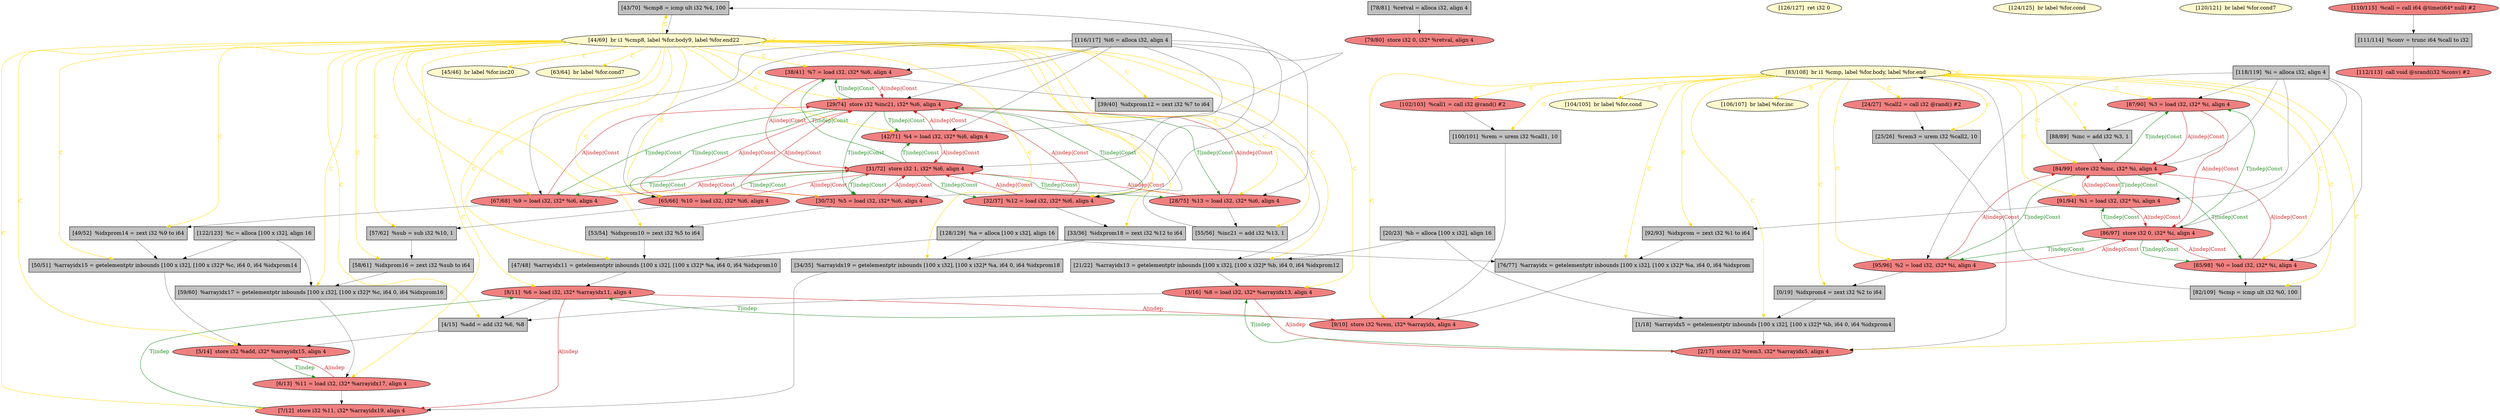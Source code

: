 
digraph G {


node128 [fillcolor=grey,label="[43/70]  %cmp8 = icmp ult i32 %4, 100",shape=rectangle,style=filled ]
node125 [fillcolor=lightcoral,label="[79/80]  store i32 0, i32* %retval, align 4",shape=ellipse,style=filled ]
node124 [fillcolor=lemonchiffon,label="[63/64]  br label %for.cond7",shape=ellipse,style=filled ]
node121 [fillcolor=lemonchiffon,label="[106/107]  br label %for.inc",shape=ellipse,style=filled ]
node119 [fillcolor=lightcoral,label="[87/90]  %3 = load i32, i32* %i, align 4",shape=ellipse,style=filled ]
node118 [fillcolor=lemonchiffon,label="[83/108]  br i1 %cmp, label %for.body, label %for.end",shape=ellipse,style=filled ]
node120 [fillcolor=lightcoral,label="[38/41]  %7 = load i32, i32* %i6, align 4",shape=ellipse,style=filled ]
node117 [fillcolor=lightcoral,label="[85/98]  %0 = load i32, i32* %i, align 4",shape=ellipse,style=filled ]
node115 [fillcolor=lemonchiffon,label="[44/69]  br i1 %cmp8, label %for.body9, label %for.end22",shape=ellipse,style=filled ]
node113 [fillcolor=grey,label="[55/56]  %inc21 = add i32 %13, 1",shape=rectangle,style=filled ]
node112 [fillcolor=grey,label="[59/60]  %arrayidx17 = getelementptr inbounds [100 x i32], [100 x i32]* %c, i64 0, i64 %idxprom16",shape=rectangle,style=filled ]
node110 [fillcolor=grey,label="[50/51]  %arrayidx15 = getelementptr inbounds [100 x i32], [100 x i32]* %c, i64 0, i64 %idxprom14",shape=rectangle,style=filled ]
node108 [fillcolor=lightcoral,label="[6/13]  %11 = load i32, i32* %arrayidx17, align 4",shape=ellipse,style=filled ]
node106 [fillcolor=grey,label="[21/22]  %arrayidx13 = getelementptr inbounds [100 x i32], [100 x i32]* %b, i64 0, i64 %idxprom12",shape=rectangle,style=filled ]
node105 [fillcolor=lemonchiffon,label="[126/127]  ret i32 0",shape=ellipse,style=filled ]
node104 [fillcolor=lemonchiffon,label="[124/125]  br label %for.cond",shape=ellipse,style=filled ]
node103 [fillcolor=grey,label="[33/36]  %idxprom18 = zext i32 %12 to i64",shape=rectangle,style=filled ]
node101 [fillcolor=lightcoral,label="[29/74]  store i32 %inc21, i32* %i6, align 4",shape=ellipse,style=filled ]
node79 [fillcolor=grey,label="[118/119]  %i = alloca i32, align 4",shape=rectangle,style=filled ]
node80 [fillcolor=lemonchiffon,label="[120/121]  br label %for.cond7",shape=ellipse,style=filled ]
node78 [fillcolor=lightcoral,label="[95/96]  %2 = load i32, i32* %i, align 4",shape=ellipse,style=filled ]
node109 [fillcolor=lightcoral,label="[65/66]  %10 = load i32, i32* %i6, align 4",shape=ellipse,style=filled ]
node74 [fillcolor=grey,label="[82/109]  %cmp = icmp ult i32 %0, 100",shape=rectangle,style=filled ]
node129 [fillcolor=grey,label="[58/61]  %idxprom16 = zext i32 %sub to i64",shape=rectangle,style=filled ]
node72 [fillcolor=grey,label="[76/77]  %arrayidx = getelementptr inbounds [100 x i32], [100 x i32]* %a, i64 0, i64 %idxprom",shape=rectangle,style=filled ]
node123 [fillcolor=lightcoral,label="[31/72]  store i32 1, i32* %i6, align 4",shape=ellipse,style=filled ]
node75 [fillcolor=grey,label="[92/93]  %idxprom = zext i32 %1 to i64",shape=rectangle,style=filled ]
node86 [fillcolor=lightcoral,label="[112/113]  call void @srand(i32 %conv) #2",shape=ellipse,style=filled ]
node90 [fillcolor=lightcoral,label="[32/37]  %12 = load i32, i32* %i6, align 4",shape=ellipse,style=filled ]
node71 [fillcolor=lightcoral,label="[9/10]  store i32 %rem, i32* %arrayidx, align 4",shape=ellipse,style=filled ]
node126 [fillcolor=grey,label="[88/89]  %inc = add i32 %3, 1",shape=rectangle,style=filled ]
node92 [fillcolor=grey,label="[100/101]  %rem = urem i32 %call1, 10",shape=rectangle,style=filled ]
node73 [fillcolor=grey,label="[78/81]  %retval = alloca i32, align 4",shape=rectangle,style=filled ]
node68 [fillcolor=lightcoral,label="[3/16]  %8 = load i32, i32* %arrayidx13, align 4",shape=ellipse,style=filled ]
node66 [fillcolor=grey,label="[20/23]  %b = alloca [100 x i32], align 16",shape=rectangle,style=filled ]
node76 [fillcolor=lightcoral,label="[110/115]  %call = call i64 @time(i64* null) #2",shape=ellipse,style=filled ]
node102 [fillcolor=grey,label="[49/52]  %idxprom14 = zext i32 %9 to i64",shape=rectangle,style=filled ]
node70 [fillcolor=lightcoral,label="[28/75]  %13 = load i32, i32* %i6, align 4",shape=ellipse,style=filled ]
node82 [fillcolor=grey,label="[53/54]  %idxprom10 = zext i32 %5 to i64",shape=rectangle,style=filled ]
node94 [fillcolor=lightcoral,label="[86/97]  store i32 0, i32* %i, align 4",shape=ellipse,style=filled ]
node116 [fillcolor=grey,label="[111/114]  %conv = trunc i64 %call to i32",shape=rectangle,style=filled ]
node69 [fillcolor=lightcoral,label="[24/27]  %call2 = call i32 @rand() #2",shape=ellipse,style=filled ]
node81 [fillcolor=lightcoral,label="[91/94]  %1 = load i32, i32* %i, align 4",shape=ellipse,style=filled ]
node84 [fillcolor=grey,label="[57/62]  %sub = sub i32 %10, 1",shape=rectangle,style=filled ]
node83 [fillcolor=grey,label="[1/18]  %arrayidx5 = getelementptr inbounds [100 x i32], [100 x i32]* %b, i64 0, i64 %idxprom4",shape=rectangle,style=filled ]
node85 [fillcolor=lemonchiffon,label="[104/105]  br label %for.cond",shape=ellipse,style=filled ]
node87 [fillcolor=lightcoral,label="[102/103]  %call1 = call i32 @rand() #2",shape=ellipse,style=filled ]
node114 [fillcolor=lightcoral,label="[30/73]  %5 = load i32, i32* %i6, align 4",shape=ellipse,style=filled ]
node93 [fillcolor=lightcoral,label="[8/11]  %6 = load i32, i32* %arrayidx11, align 4",shape=ellipse,style=filled ]
node88 [fillcolor=grey,label="[122/123]  %c = alloca [100 x i32], align 16",shape=rectangle,style=filled ]
node122 [fillcolor=grey,label="[39/40]  %idxprom12 = zext i32 %7 to i64",shape=rectangle,style=filled ]
node89 [fillcolor=lightcoral,label="[67/68]  %9 = load i32, i32* %i6, align 4",shape=ellipse,style=filled ]
node111 [fillcolor=grey,label="[34/35]  %arrayidx19 = getelementptr inbounds [100 x i32], [100 x i32]* %a, i64 0, i64 %idxprom18",shape=rectangle,style=filled ]
node99 [fillcolor=lightcoral,label="[7/12]  store i32 %11, i32* %arrayidx19, align 4",shape=ellipse,style=filled ]
node65 [fillcolor=grey,label="[0/19]  %idxprom4 = zext i32 %2 to i64",shape=rectangle,style=filled ]
node95 [fillcolor=grey,label="[25/26]  %rem3 = urem i32 %call2, 10",shape=rectangle,style=filled ]
node77 [fillcolor=grey,label="[116/117]  %i6 = alloca i32, align 4",shape=rectangle,style=filled ]
node98 [fillcolor=grey,label="[4/15]  %add = add i32 %6, %8",shape=rectangle,style=filled ]
node127 [fillcolor=grey,label="[128/129]  %a = alloca [100 x i32], align 16",shape=rectangle,style=filled ]
node67 [fillcolor=lightcoral,label="[2/17]  store i32 %rem3, i32* %arrayidx5, align 4",shape=ellipse,style=filled ]
node96 [fillcolor=lightcoral,label="[84/99]  store i32 %inc, i32* %i, align 4",shape=ellipse,style=filled ]
node100 [fillcolor=lightcoral,label="[5/14]  store i32 %add, i32* %arrayidx15, align 4",shape=ellipse,style=filled ]
node107 [fillcolor=lemonchiffon,label="[45/46]  br label %for.inc20",shape=ellipse,style=filled ]
node91 [fillcolor=lightcoral,label="[42/71]  %4 = load i32, i32* %i6, align 4",shape=ellipse,style=filled ]
node97 [fillcolor=grey,label="[47/48]  %arrayidx11 = getelementptr inbounds [100 x i32], [100 x i32]* %a, i64 0, i64 %idxprom10",shape=rectangle,style=filled ]

node94->node81 [style=solid,color=forestgreen,label="T|indep|Const",penwidth=1.0,fontcolor=forestgreen ]
node119->node96 [style=solid,color=firebrick3,label="A|indep|Const",penwidth=1.0,fontcolor=firebrick3 ]
node96->node119 [style=solid,color=forestgreen,label="T|indep|Const",penwidth=1.0,fontcolor=forestgreen ]
node71->node93 [style=solid,color=forestgreen,label="T|indep",penwidth=1.0,fontcolor=forestgreen ]
node70->node123 [style=solid,color=firebrick3,label="A|indep|Const",penwidth=1.0,fontcolor=firebrick3 ]
node123->node120 [style=solid,color=forestgreen,label="T|indep|Const",penwidth=1.0,fontcolor=forestgreen ]
node101->node109 [style=solid,color=forestgreen,label="T|indep|Const",penwidth=1.0,fontcolor=forestgreen ]
node74->node118 [style=solid,color=black,label="",penwidth=0.5,fontcolor=black ]
node115->node122 [style=solid,color=gold,label="C",penwidth=1.0,fontcolor=gold ]
node95->node67 [style=solid,color=black,label="",penwidth=0.5,fontcolor=black ]
node115->node100 [style=solid,color=gold,label="C",penwidth=1.0,fontcolor=gold ]
node103->node111 [style=solid,color=black,label="",penwidth=0.5,fontcolor=black ]
node66->node83 [style=solid,color=black,label="",penwidth=0.5,fontcolor=black ]
node77->node114 [style=solid,color=black,label="",penwidth=0.5,fontcolor=black ]
node118->node72 [style=solid,color=gold,label="C",penwidth=1.0,fontcolor=gold ]
node70->node113 [style=solid,color=black,label="",penwidth=0.5,fontcolor=black ]
node126->node96 [style=solid,color=black,label="",penwidth=0.5,fontcolor=black ]
node123->node89 [style=solid,color=forestgreen,label="T|indep|Const",penwidth=1.0,fontcolor=forestgreen ]
node89->node123 [style=solid,color=firebrick3,label="A|indep|Const",penwidth=1.0,fontcolor=firebrick3 ]
node115->node111 [style=solid,color=gold,label="C",penwidth=1.0,fontcolor=gold ]
node87->node92 [style=solid,color=black,label="",penwidth=0.5,fontcolor=black ]
node127->node97 [style=solid,color=black,label="",penwidth=0.5,fontcolor=black ]
node93->node98 [style=solid,color=black,label="",penwidth=0.5,fontcolor=black ]
node77->node91 [style=solid,color=black,label="",penwidth=0.5,fontcolor=black ]
node120->node123 [style=solid,color=firebrick3,label="A|indep|Const",penwidth=1.0,fontcolor=firebrick3 ]
node77->node109 [style=solid,color=black,label="",penwidth=0.5,fontcolor=black ]
node66->node106 [style=solid,color=black,label="",penwidth=0.5,fontcolor=black ]
node118->node126 [style=solid,color=gold,label="C",penwidth=1.0,fontcolor=gold ]
node120->node122 [style=solid,color=black,label="",penwidth=0.5,fontcolor=black ]
node97->node93 [style=solid,color=black,label="",penwidth=0.5,fontcolor=black ]
node111->node99 [style=solid,color=black,label="",penwidth=0.5,fontcolor=black ]
node119->node126 [style=solid,color=black,label="",penwidth=0.5,fontcolor=black ]
node108->node99 [style=solid,color=black,label="",penwidth=0.5,fontcolor=black ]
node118->node87 [style=solid,color=gold,label="C",penwidth=1.0,fontcolor=gold ]
node128->node115 [style=solid,color=black,label="",penwidth=0.5,fontcolor=black ]
node115->node128 [style=solid,color=gold,label="C",penwidth=1.0,fontcolor=gold ]
node114->node82 [style=solid,color=black,label="",penwidth=0.5,fontcolor=black ]
node122->node106 [style=solid,color=black,label="",penwidth=0.5,fontcolor=black ]
node68->node67 [style=solid,color=firebrick3,label="A|indep",penwidth=1.0,fontcolor=firebrick3 ]
node120->node101 [style=solid,color=firebrick3,label="A|indep|Const",penwidth=1.0,fontcolor=firebrick3 ]
node115->node93 [style=solid,color=gold,label="C",penwidth=1.0,fontcolor=gold ]
node81->node96 [style=solid,color=firebrick3,label="A|indep|Const",penwidth=1.0,fontcolor=firebrick3 ]
node96->node81 [style=solid,color=forestgreen,label="T|indep|Const",penwidth=1.0,fontcolor=forestgreen ]
node82->node97 [style=solid,color=black,label="",penwidth=0.5,fontcolor=black ]
node98->node100 [style=solid,color=black,label="",penwidth=0.5,fontcolor=black ]
node84->node129 [style=solid,color=black,label="",penwidth=0.5,fontcolor=black ]
node123->node114 [style=solid,color=forestgreen,label="T|indep|Const",penwidth=1.0,fontcolor=forestgreen ]
node77->node101 [style=solid,color=black,label="",penwidth=0.5,fontcolor=black ]
node127->node111 [style=solid,color=black,label="",penwidth=0.5,fontcolor=black ]
node118->node95 [style=solid,color=gold,label="C",penwidth=1.0,fontcolor=gold ]
node89->node102 [style=solid,color=black,label="",penwidth=0.5,fontcolor=black ]
node81->node94 [style=solid,color=firebrick3,label="A|indep|Const",penwidth=1.0,fontcolor=firebrick3 ]
node115->node103 [style=solid,color=gold,label="C",penwidth=1.0,fontcolor=gold ]
node101->node90 [style=solid,color=forestgreen,label="T|indep|Const",penwidth=1.0,fontcolor=forestgreen ]
node123->node90 [style=solid,color=forestgreen,label="T|indep|Const",penwidth=1.0,fontcolor=forestgreen ]
node92->node71 [style=solid,color=black,label="",penwidth=0.5,fontcolor=black ]
node72->node71 [style=solid,color=black,label="",penwidth=0.5,fontcolor=black ]
node114->node101 [style=solid,color=firebrick3,label="A|indep|Const",penwidth=1.0,fontcolor=firebrick3 ]
node101->node91 [style=solid,color=forestgreen,label="T|indep|Const",penwidth=1.0,fontcolor=forestgreen ]
node67->node68 [style=solid,color=forestgreen,label="T|indep",penwidth=1.0,fontcolor=forestgreen ]
node115->node124 [style=solid,color=gold,label="C",penwidth=1.0,fontcolor=gold ]
node79->node96 [style=solid,color=black,label="",penwidth=0.5,fontcolor=black ]
node99->node93 [style=solid,color=forestgreen,label="T|indep",penwidth=1.0,fontcolor=forestgreen ]
node79->node119 [style=solid,color=black,label="",penwidth=0.5,fontcolor=black ]
node115->node129 [style=solid,color=gold,label="C",penwidth=1.0,fontcolor=gold ]
node78->node65 [style=solid,color=black,label="",penwidth=0.5,fontcolor=black ]
node76->node116 [style=solid,color=black,label="",penwidth=0.5,fontcolor=black ]
node118->node119 [style=solid,color=gold,label="C",penwidth=1.0,fontcolor=gold ]
node110->node100 [style=solid,color=black,label="",penwidth=0.5,fontcolor=black ]
node109->node101 [style=solid,color=firebrick3,label="A|indep|Const",penwidth=1.0,fontcolor=firebrick3 ]
node79->node81 [style=solid,color=black,label="",penwidth=0.5,fontcolor=black ]
node118->node96 [style=solid,color=gold,label="C",penwidth=1.0,fontcolor=gold ]
node75->node72 [style=solid,color=black,label="",penwidth=0.5,fontcolor=black ]
node115->node113 [style=solid,color=gold,label="C",penwidth=1.0,fontcolor=gold ]
node101->node114 [style=solid,color=forestgreen,label="T|indep|Const",penwidth=1.0,fontcolor=forestgreen ]
node90->node123 [style=solid,color=firebrick3,label="A|indep|Const",penwidth=1.0,fontcolor=firebrick3 ]
node115->node70 [style=solid,color=gold,label="C",penwidth=1.0,fontcolor=gold ]
node94->node119 [style=solid,color=forestgreen,label="T|indep|Const",penwidth=1.0,fontcolor=forestgreen ]
node118->node74 [style=solid,color=gold,label="C",penwidth=1.0,fontcolor=gold ]
node114->node123 [style=solid,color=firebrick3,label="A|indep|Const",penwidth=1.0,fontcolor=firebrick3 ]
node115->node101 [style=solid,color=gold,label="C",penwidth=1.0,fontcolor=gold ]
node112->node108 [style=solid,color=black,label="",penwidth=0.5,fontcolor=black ]
node93->node99 [style=solid,color=firebrick3,label="A|indep",penwidth=1.0,fontcolor=firebrick3 ]
node115->node115 [style=solid,color=gold,label="C",penwidth=1.0,fontcolor=gold ]
node115->node89 [style=solid,color=gold,label="C",penwidth=1.0,fontcolor=gold ]
node88->node112 [style=solid,color=black,label="",penwidth=0.5,fontcolor=black ]
node118->node118 [style=solid,color=gold,label="C",penwidth=1.0,fontcolor=gold ]
node118->node71 [style=solid,color=gold,label="C",penwidth=1.0,fontcolor=gold ]
node118->node78 [style=solid,color=gold,label="C",penwidth=1.0,fontcolor=gold ]
node118->node83 [style=solid,color=gold,label="C",penwidth=1.0,fontcolor=gold ]
node115->node106 [style=solid,color=gold,label="C",penwidth=1.0,fontcolor=gold ]
node115->node114 [style=solid,color=gold,label="C",penwidth=1.0,fontcolor=gold ]
node118->node121 [style=solid,color=gold,label="C",penwidth=1.0,fontcolor=gold ]
node115->node91 [style=solid,color=gold,label="C",penwidth=1.0,fontcolor=gold ]
node115->node82 [style=solid,color=gold,label="C",penwidth=1.0,fontcolor=gold ]
node118->node75 [style=solid,color=gold,label="C",penwidth=1.0,fontcolor=gold ]
node118->node65 [style=solid,color=gold,label="C",penwidth=1.0,fontcolor=gold ]
node123->node70 [style=solid,color=forestgreen,label="T|indep|Const",penwidth=1.0,fontcolor=forestgreen ]
node115->node112 [style=solid,color=gold,label="C",penwidth=1.0,fontcolor=gold ]
node78->node96 [style=solid,color=firebrick3,label="A|indep|Const",penwidth=1.0,fontcolor=firebrick3 ]
node77->node70 [style=solid,color=black,label="",penwidth=0.5,fontcolor=black ]
node115->node97 [style=solid,color=gold,label="C",penwidth=1.0,fontcolor=gold ]
node93->node71 [style=solid,color=firebrick3,label="A|indep",penwidth=1.0,fontcolor=firebrick3 ]
node81->node75 [style=solid,color=black,label="",penwidth=0.5,fontcolor=black ]
node77->node120 [style=solid,color=black,label="",penwidth=0.5,fontcolor=black ]
node115->node84 [style=solid,color=gold,label="C",penwidth=1.0,fontcolor=gold ]
node68->node98 [style=solid,color=black,label="",penwidth=0.5,fontcolor=black ]
node115->node110 [style=solid,color=gold,label="C",penwidth=1.0,fontcolor=gold ]
node129->node112 [style=solid,color=black,label="",penwidth=0.5,fontcolor=black ]
node77->node123 [style=solid,color=black,label="",penwidth=0.5,fontcolor=black ]
node109->node84 [style=solid,color=black,label="",penwidth=0.5,fontcolor=black ]
node118->node69 [style=solid,color=gold,label="C",penwidth=1.0,fontcolor=gold ]
node94->node78 [style=solid,color=forestgreen,label="T|indep|Const",penwidth=1.0,fontcolor=forestgreen ]
node115->node108 [style=solid,color=gold,label="C",penwidth=1.0,fontcolor=gold ]
node118->node92 [style=solid,color=gold,label="C",penwidth=1.0,fontcolor=gold ]
node115->node98 [style=solid,color=gold,label="C",penwidth=1.0,fontcolor=gold ]
node91->node128 [style=solid,color=black,label="",penwidth=0.5,fontcolor=black ]
node115->node102 [style=solid,color=gold,label="C",penwidth=1.0,fontcolor=gold ]
node78->node94 [style=solid,color=firebrick3,label="A|indep|Const",penwidth=1.0,fontcolor=firebrick3 ]
node116->node86 [style=solid,color=black,label="",penwidth=0.5,fontcolor=black ]
node127->node72 [style=solid,color=black,label="",penwidth=0.5,fontcolor=black ]
node115->node120 [style=solid,color=gold,label="C",penwidth=1.0,fontcolor=gold ]
node90->node101 [style=solid,color=firebrick3,label="A|indep|Const",penwidth=1.0,fontcolor=firebrick3 ]
node118->node85 [style=solid,color=gold,label="C",penwidth=1.0,fontcolor=gold ]
node96->node78 [style=solid,color=forestgreen,label="T|indep|Const",penwidth=1.0,fontcolor=forestgreen ]
node100->node108 [style=solid,color=forestgreen,label="T|indep",penwidth=1.0,fontcolor=forestgreen ]
node102->node110 [style=solid,color=black,label="",penwidth=0.5,fontcolor=black ]
node83->node67 [style=solid,color=black,label="",penwidth=0.5,fontcolor=black ]
node101->node89 [style=solid,color=forestgreen,label="T|indep|Const",penwidth=1.0,fontcolor=forestgreen ]
node91->node123 [style=solid,color=firebrick3,label="A|indep|Const",penwidth=1.0,fontcolor=firebrick3 ]
node118->node81 [style=solid,color=gold,label="C",penwidth=1.0,fontcolor=gold ]
node91->node101 [style=solid,color=firebrick3,label="A|indep|Const",penwidth=1.0,fontcolor=firebrick3 ]
node115->node109 [style=solid,color=gold,label="C",penwidth=1.0,fontcolor=gold ]
node123->node91 [style=solid,color=forestgreen,label="T|indep|Const",penwidth=1.0,fontcolor=forestgreen ]
node89->node101 [style=solid,color=firebrick3,label="A|indep|Const",penwidth=1.0,fontcolor=firebrick3 ]
node113->node101 [style=solid,color=black,label="",penwidth=0.5,fontcolor=black ]
node115->node68 [style=solid,color=gold,label="C",penwidth=1.0,fontcolor=gold ]
node115->node107 [style=solid,color=gold,label="C",penwidth=1.0,fontcolor=gold ]
node77->node89 [style=solid,color=black,label="",penwidth=0.5,fontcolor=black ]
node118->node117 [style=solid,color=gold,label="C",penwidth=1.0,fontcolor=gold ]
node106->node68 [style=solid,color=black,label="",penwidth=0.5,fontcolor=black ]
node90->node103 [style=solid,color=black,label="",penwidth=0.5,fontcolor=black ]
node117->node96 [style=solid,color=firebrick3,label="A|indep|Const",penwidth=1.0,fontcolor=firebrick3 ]
node117->node74 [style=solid,color=black,label="",penwidth=0.5,fontcolor=black ]
node96->node117 [style=solid,color=forestgreen,label="T|indep|Const",penwidth=1.0,fontcolor=forestgreen ]
node73->node125 [style=solid,color=black,label="",penwidth=0.5,fontcolor=black ]
node79->node78 [style=solid,color=black,label="",penwidth=0.5,fontcolor=black ]
node108->node100 [style=solid,color=firebrick3,label="A|indep",penwidth=1.0,fontcolor=firebrick3 ]
node77->node90 [style=solid,color=black,label="",penwidth=0.5,fontcolor=black ]
node65->node83 [style=solid,color=black,label="",penwidth=0.5,fontcolor=black ]
node79->node94 [style=solid,color=black,label="",penwidth=0.5,fontcolor=black ]
node101->node120 [style=solid,color=forestgreen,label="T|indep|Const",penwidth=1.0,fontcolor=forestgreen ]
node88->node110 [style=solid,color=black,label="",penwidth=0.5,fontcolor=black ]
node117->node94 [style=solid,color=firebrick3,label="A|indep|Const",penwidth=1.0,fontcolor=firebrick3 ]
node94->node117 [style=solid,color=forestgreen,label="T|indep|Const",penwidth=1.0,fontcolor=forestgreen ]
node118->node67 [style=solid,color=gold,label="C",penwidth=1.0,fontcolor=gold ]
node69->node95 [style=solid,color=black,label="",penwidth=0.5,fontcolor=black ]
node115->node90 [style=solid,color=gold,label="C",penwidth=1.0,fontcolor=gold ]
node79->node117 [style=solid,color=black,label="",penwidth=0.5,fontcolor=black ]
node119->node94 [style=solid,color=firebrick3,label="A|indep|Const",penwidth=1.0,fontcolor=firebrick3 ]
node123->node109 [style=solid,color=forestgreen,label="T|indep|Const",penwidth=1.0,fontcolor=forestgreen ]
node109->node123 [style=solid,color=firebrick3,label="A|indep|Const",penwidth=1.0,fontcolor=firebrick3 ]
node101->node70 [style=solid,color=forestgreen,label="T|indep|Const",penwidth=1.0,fontcolor=forestgreen ]
node115->node99 [style=solid,color=gold,label="C",penwidth=1.0,fontcolor=gold ]
node70->node101 [style=solid,color=firebrick3,label="A|indep|Const",penwidth=1.0,fontcolor=firebrick3 ]


}
